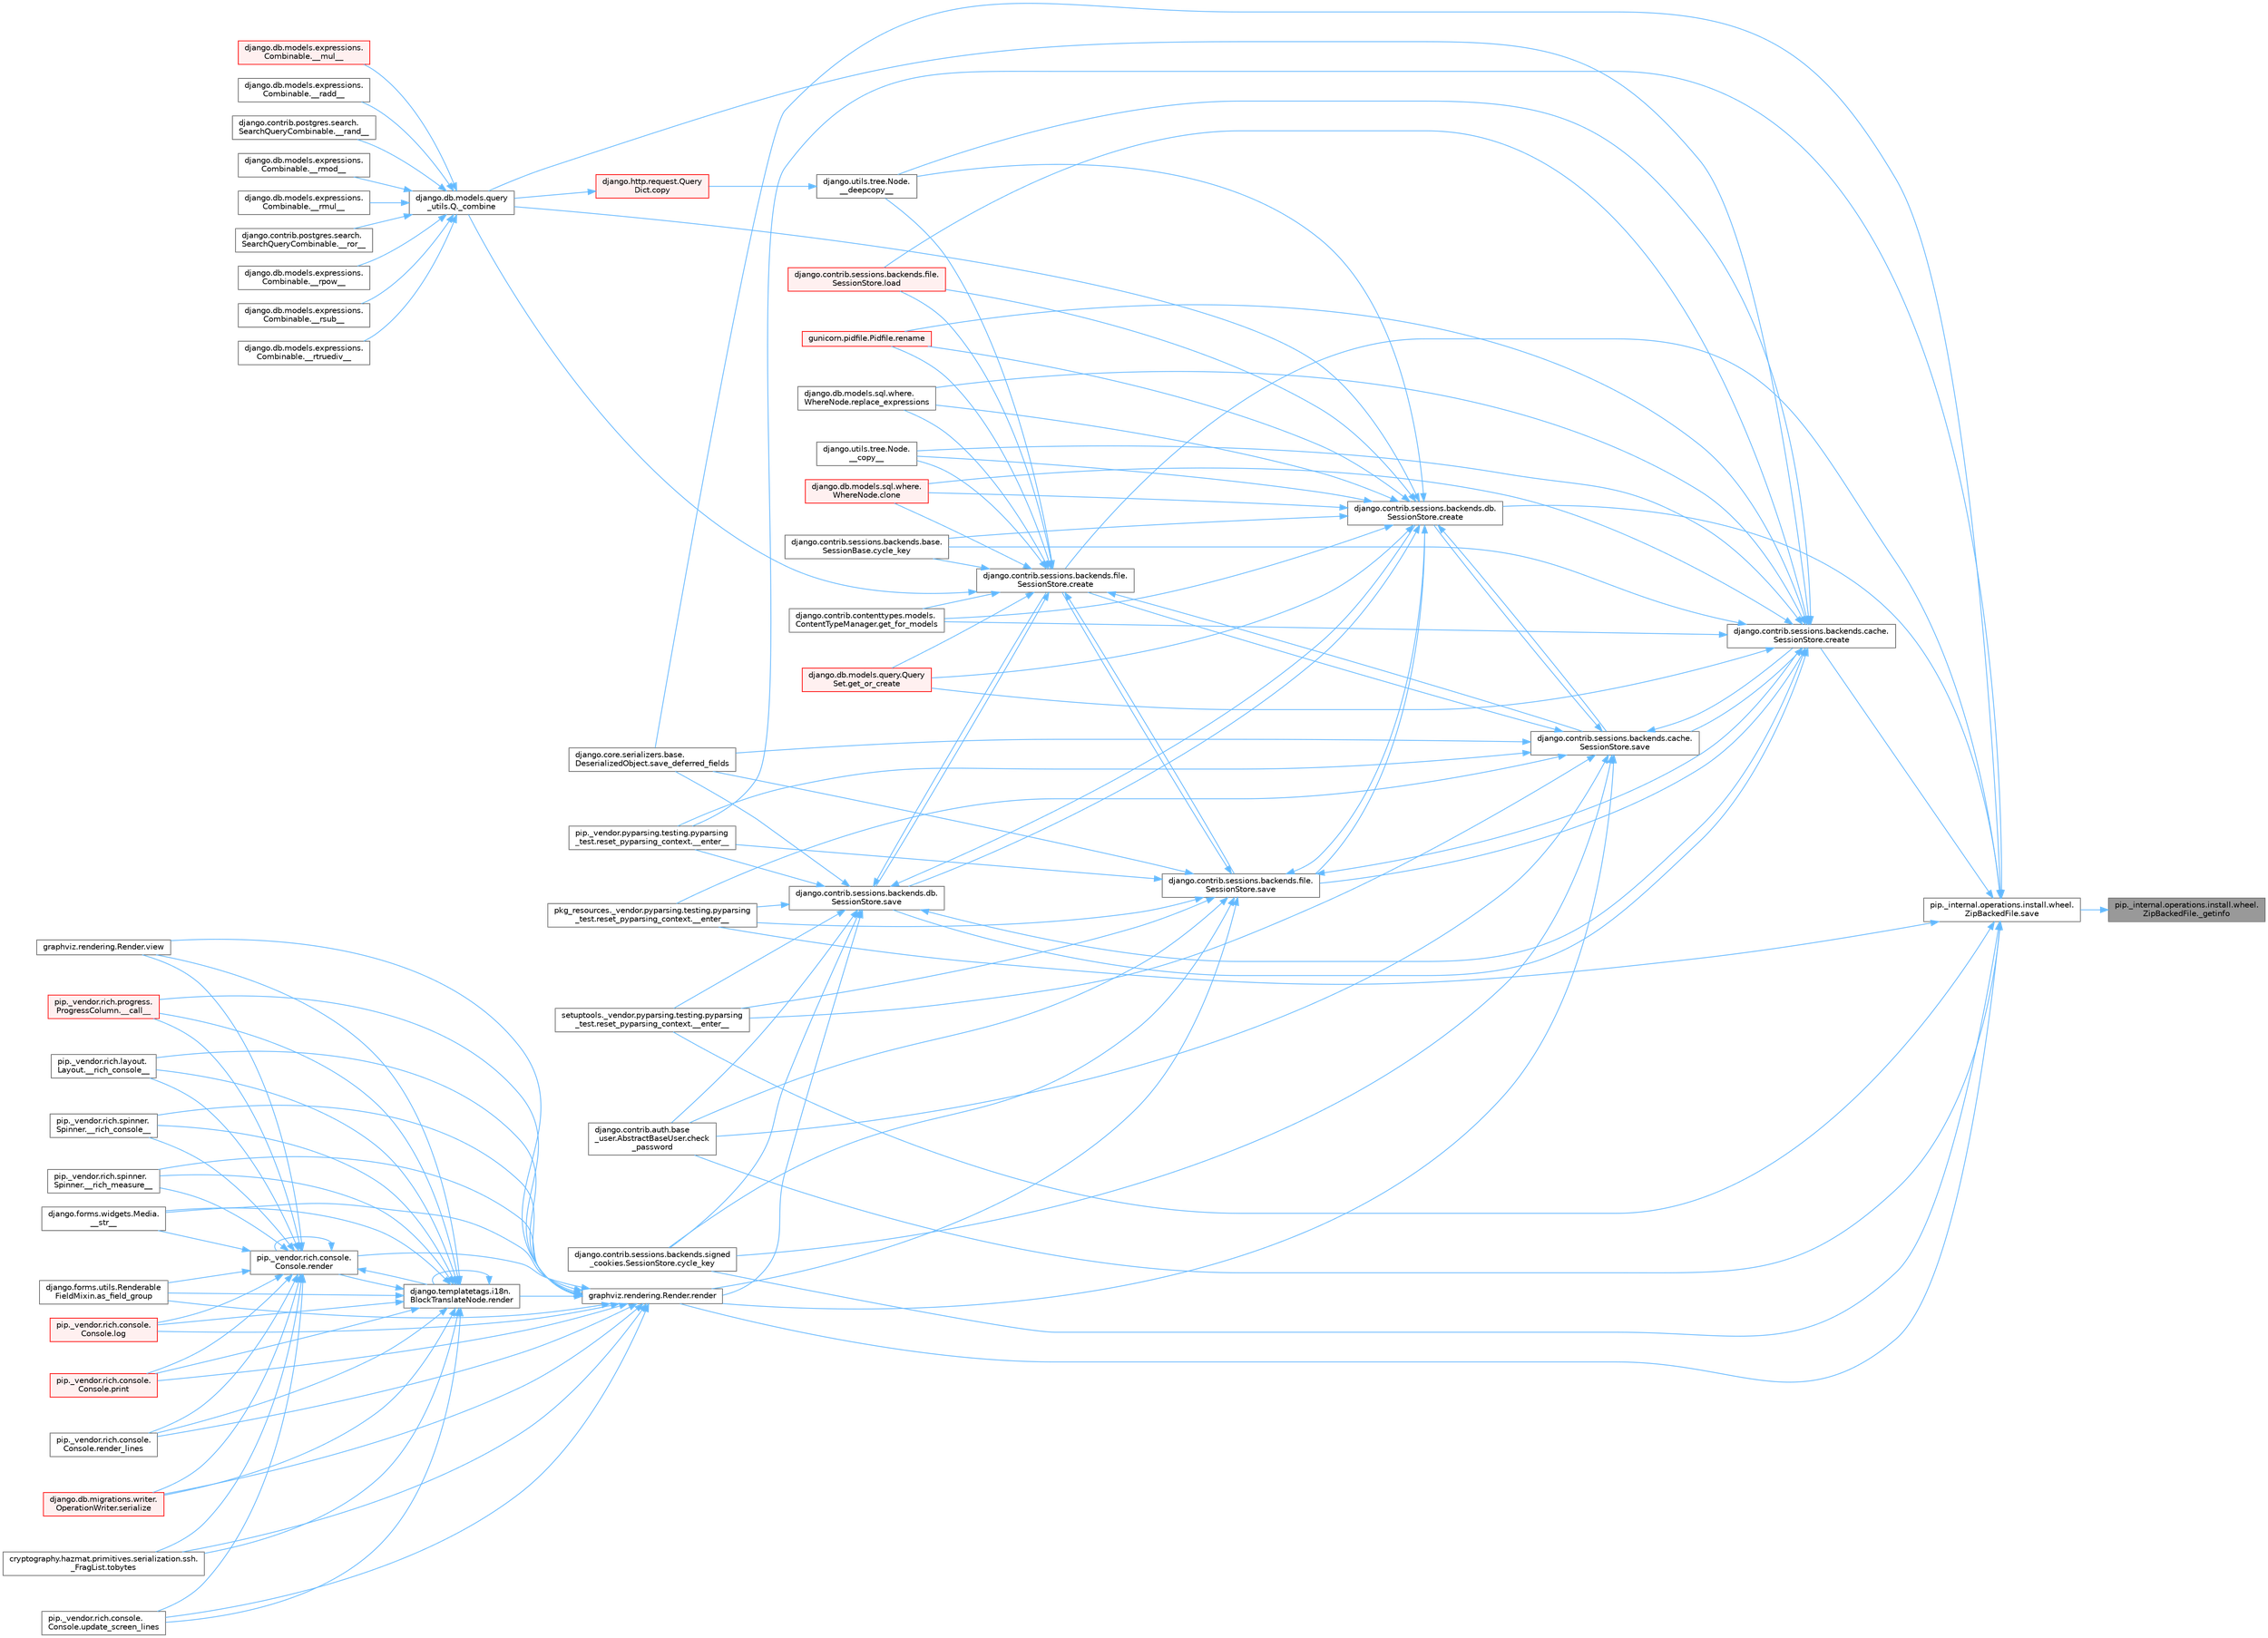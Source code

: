 digraph "pip._internal.operations.install.wheel.ZipBackedFile._getinfo"
{
 // LATEX_PDF_SIZE
  bgcolor="transparent";
  edge [fontname=Helvetica,fontsize=10,labelfontname=Helvetica,labelfontsize=10];
  node [fontname=Helvetica,fontsize=10,shape=box,height=0.2,width=0.4];
  rankdir="RL";
  Node1 [id="Node000001",label="pip._internal.operations.install.wheel.\lZipBackedFile._getinfo",height=0.2,width=0.4,color="gray40", fillcolor="grey60", style="filled", fontcolor="black",tooltip=" "];
  Node1 -> Node2 [id="edge1_Node000001_Node000002",dir="back",color="steelblue1",style="solid",tooltip=" "];
  Node2 [id="Node000002",label="pip._internal.operations.install.wheel.\lZipBackedFile.save",height=0.2,width=0.4,color="grey40", fillcolor="white", style="filled",URL="$classpip_1_1__internal_1_1operations_1_1install_1_1wheel_1_1_zip_backed_file.html#afe91d1abf09d192195c826967517e2d2",tooltip=" "];
  Node2 -> Node3 [id="edge2_Node000002_Node000003",dir="back",color="steelblue1",style="solid",tooltip=" "];
  Node3 [id="Node000003",label="pip._vendor.pyparsing.testing.pyparsing\l_test.reset_pyparsing_context.__enter__",height=0.2,width=0.4,color="grey40", fillcolor="white", style="filled",URL="$classpip_1_1__vendor_1_1pyparsing_1_1testing_1_1pyparsing__test_1_1reset__pyparsing__context.html#a3d39d97a0d95a9b46c987e6dff52b7c0",tooltip=" "];
  Node2 -> Node4 [id="edge3_Node000002_Node000004",dir="back",color="steelblue1",style="solid",tooltip=" "];
  Node4 [id="Node000004",label="pkg_resources._vendor.pyparsing.testing.pyparsing\l_test.reset_pyparsing_context.__enter__",height=0.2,width=0.4,color="grey40", fillcolor="white", style="filled",URL="$classpkg__resources_1_1__vendor_1_1pyparsing_1_1testing_1_1pyparsing__test_1_1reset__pyparsing__context.html#a8d8360c033ccc7296fb9323a07cdeb25",tooltip=" "];
  Node2 -> Node5 [id="edge4_Node000002_Node000005",dir="back",color="steelblue1",style="solid",tooltip=" "];
  Node5 [id="Node000005",label="setuptools._vendor.pyparsing.testing.pyparsing\l_test.reset_pyparsing_context.__enter__",height=0.2,width=0.4,color="grey40", fillcolor="white", style="filled",URL="$classsetuptools_1_1__vendor_1_1pyparsing_1_1testing_1_1pyparsing__test_1_1reset__pyparsing__context.html#a436e2ea8355c86505c8cfdae81714c7c",tooltip=" "];
  Node2 -> Node6 [id="edge5_Node000002_Node000006",dir="back",color="steelblue1",style="solid",tooltip=" "];
  Node6 [id="Node000006",label="django.contrib.auth.base\l_user.AbstractBaseUser.check\l_password",height=0.2,width=0.4,color="grey40", fillcolor="white", style="filled",URL="$classdjango_1_1contrib_1_1auth_1_1base__user_1_1_abstract_base_user.html#aaa9bb7fa5353bc1917dbd7f87b63321a",tooltip=" "];
  Node2 -> Node7 [id="edge6_Node000002_Node000007",dir="back",color="steelblue1",style="solid",tooltip=" "];
  Node7 [id="Node000007",label="django.contrib.sessions.backends.cache.\lSessionStore.create",height=0.2,width=0.4,color="grey40", fillcolor="white", style="filled",URL="$classdjango_1_1contrib_1_1sessions_1_1backends_1_1cache_1_1_session_store.html#a38c9efbdb5115fd1820ae198b767c39c",tooltip=" "];
  Node7 -> Node8 [id="edge7_Node000007_Node000008",dir="back",color="steelblue1",style="solid",tooltip=" "];
  Node8 [id="Node000008",label="django.utils.tree.Node.\l__copy__",height=0.2,width=0.4,color="grey40", fillcolor="white", style="filled",URL="$classdjango_1_1utils_1_1tree_1_1_node.html#abae878f6b4500b8b241c23d8fac46e63",tooltip=" "];
  Node7 -> Node9 [id="edge8_Node000007_Node000009",dir="back",color="steelblue1",style="solid",tooltip=" "];
  Node9 [id="Node000009",label="django.utils.tree.Node.\l__deepcopy__",height=0.2,width=0.4,color="grey40", fillcolor="white", style="filled",URL="$classdjango_1_1utils_1_1tree_1_1_node.html#a38840c46ded3963808edbeec90765d6b",tooltip=" "];
  Node9 -> Node10 [id="edge9_Node000009_Node000010",dir="back",color="steelblue1",style="solid",tooltip=" "];
  Node10 [id="Node000010",label="django.http.request.Query\lDict.copy",height=0.2,width=0.4,color="red", fillcolor="#FFF0F0", style="filled",URL="$classdjango_1_1http_1_1request_1_1_query_dict.html#ada9e4956e62868c5587b9ffde7b358b5",tooltip=" "];
  Node10 -> Node152 [id="edge10_Node000010_Node000152",dir="back",color="steelblue1",style="solid",tooltip=" "];
  Node152 [id="Node000152",label="django.db.models.query\l_utils.Q._combine",height=0.2,width=0.4,color="grey40", fillcolor="white", style="filled",URL="$classdjango_1_1db_1_1models_1_1query__utils_1_1_q.html#ade621b98231b73615e1aa3a726560c55",tooltip=" "];
  Node152 -> Node153 [id="edge11_Node000152_Node000153",dir="back",color="steelblue1",style="solid",tooltip=" "];
  Node153 [id="Node000153",label="django.db.models.expressions.\lCombinable.__mul__",height=0.2,width=0.4,color="red", fillcolor="#FFF0F0", style="filled",URL="$classdjango_1_1db_1_1models_1_1expressions_1_1_combinable.html#a18670e03ec4b2fc0eafb0782602b72ec",tooltip=" "];
  Node152 -> Node157 [id="edge12_Node000152_Node000157",dir="back",color="steelblue1",style="solid",tooltip=" "];
  Node157 [id="Node000157",label="django.db.models.expressions.\lCombinable.__radd__",height=0.2,width=0.4,color="grey40", fillcolor="white", style="filled",URL="$classdjango_1_1db_1_1models_1_1expressions_1_1_combinable.html#a4872efab02abfbe2d20977469210ce25",tooltip=" "];
  Node152 -> Node158 [id="edge13_Node000152_Node000158",dir="back",color="steelblue1",style="solid",tooltip=" "];
  Node158 [id="Node000158",label="django.contrib.postgres.search.\lSearchQueryCombinable.__rand__",height=0.2,width=0.4,color="grey40", fillcolor="white", style="filled",URL="$classdjango_1_1contrib_1_1postgres_1_1search_1_1_search_query_combinable.html#a3d51899b7ac9564232b005aa65bec114",tooltip=" "];
  Node152 -> Node159 [id="edge14_Node000152_Node000159",dir="back",color="steelblue1",style="solid",tooltip=" "];
  Node159 [id="Node000159",label="django.db.models.expressions.\lCombinable.__rmod__",height=0.2,width=0.4,color="grey40", fillcolor="white", style="filled",URL="$classdjango_1_1db_1_1models_1_1expressions_1_1_combinable.html#ad32e5e96bab77dd57e3337a156c5de39",tooltip=" "];
  Node152 -> Node160 [id="edge15_Node000152_Node000160",dir="back",color="steelblue1",style="solid",tooltip=" "];
  Node160 [id="Node000160",label="django.db.models.expressions.\lCombinable.__rmul__",height=0.2,width=0.4,color="grey40", fillcolor="white", style="filled",URL="$classdjango_1_1db_1_1models_1_1expressions_1_1_combinable.html#adfde700eec6b9ea280e9fec3e202acab",tooltip=" "];
  Node152 -> Node161 [id="edge16_Node000152_Node000161",dir="back",color="steelblue1",style="solid",tooltip=" "];
  Node161 [id="Node000161",label="django.contrib.postgres.search.\lSearchQueryCombinable.__ror__",height=0.2,width=0.4,color="grey40", fillcolor="white", style="filled",URL="$classdjango_1_1contrib_1_1postgres_1_1search_1_1_search_query_combinable.html#ac5984f052629ae58cd73a90c852fe22c",tooltip=" "];
  Node152 -> Node162 [id="edge17_Node000152_Node000162",dir="back",color="steelblue1",style="solid",tooltip=" "];
  Node162 [id="Node000162",label="django.db.models.expressions.\lCombinable.__rpow__",height=0.2,width=0.4,color="grey40", fillcolor="white", style="filled",URL="$classdjango_1_1db_1_1models_1_1expressions_1_1_combinable.html#a1847c8db3c40340a723f6bf51ebadf89",tooltip=" "];
  Node152 -> Node163 [id="edge18_Node000152_Node000163",dir="back",color="steelblue1",style="solid",tooltip=" "];
  Node163 [id="Node000163",label="django.db.models.expressions.\lCombinable.__rsub__",height=0.2,width=0.4,color="grey40", fillcolor="white", style="filled",URL="$classdjango_1_1db_1_1models_1_1expressions_1_1_combinable.html#af906f43306d94cf530387eecce802a81",tooltip=" "];
  Node152 -> Node164 [id="edge19_Node000152_Node000164",dir="back",color="steelblue1",style="solid",tooltip=" "];
  Node164 [id="Node000164",label="django.db.models.expressions.\lCombinable.__rtruediv__",height=0.2,width=0.4,color="grey40", fillcolor="white", style="filled",URL="$classdjango_1_1db_1_1models_1_1expressions_1_1_combinable.html#aff897a2f7f103240839b7da073e9fe1a",tooltip=" "];
  Node7 -> Node152 [id="edge20_Node000007_Node000152",dir="back",color="steelblue1",style="solid",tooltip=" "];
  Node7 -> Node300 [id="edge21_Node000007_Node000300",dir="back",color="steelblue1",style="solid",tooltip=" "];
  Node300 [id="Node000300",label="django.db.models.sql.where.\lWhereNode.clone",height=0.2,width=0.4,color="red", fillcolor="#FFF0F0", style="filled",URL="$classdjango_1_1db_1_1models_1_1sql_1_1where_1_1_where_node.html#a0faff63950b774ce4ad391ea1f6b6d2c",tooltip=" "];
  Node7 -> Node30 [id="edge22_Node000007_Node000030",dir="back",color="steelblue1",style="solid",tooltip=" "];
  Node30 [id="Node000030",label="django.contrib.sessions.backends.base.\lSessionBase.cycle_key",height=0.2,width=0.4,color="grey40", fillcolor="white", style="filled",URL="$classdjango_1_1contrib_1_1sessions_1_1backends_1_1base_1_1_session_base.html#a6955e9bebe4e5b7d463bccfcf9181016",tooltip=" "];
  Node7 -> Node334 [id="edge23_Node000007_Node000334",dir="back",color="steelblue1",style="solid",tooltip=" "];
  Node334 [id="Node000334",label="django.contrib.contenttypes.models.\lContentTypeManager.get_for_models",height=0.2,width=0.4,color="grey40", fillcolor="white", style="filled",URL="$classdjango_1_1contrib_1_1contenttypes_1_1models_1_1_content_type_manager.html#a541a2e215680799739b6f8c1b19ddda4",tooltip=" "];
  Node7 -> Node335 [id="edge24_Node000007_Node000335",dir="back",color="steelblue1",style="solid",tooltip=" "];
  Node335 [id="Node000335",label="django.db.models.query.Query\lSet.get_or_create",height=0.2,width=0.4,color="red", fillcolor="#FFF0F0", style="filled",URL="$classdjango_1_1db_1_1models_1_1query_1_1_query_set.html#a0f727927ec4d1b9f3087b831cc911c59",tooltip=" "];
  Node7 -> Node317 [id="edge25_Node000007_Node000317",dir="back",color="steelblue1",style="solid",tooltip=" "];
  Node317 [id="Node000317",label="django.contrib.sessions.backends.file.\lSessionStore.load",height=0.2,width=0.4,color="red", fillcolor="#FFF0F0", style="filled",URL="$classdjango_1_1contrib_1_1sessions_1_1backends_1_1file_1_1_session_store.html#a408fa63512306fbaa7bbb62742f0295f",tooltip=" "];
  Node7 -> Node337 [id="edge26_Node000007_Node000337",dir="back",color="steelblue1",style="solid",tooltip=" "];
  Node337 [id="Node000337",label="gunicorn.pidfile.Pidfile.rename",height=0.2,width=0.4,color="red", fillcolor="#FFF0F0", style="filled",URL="$classgunicorn_1_1pidfile_1_1_pidfile.html#af03623bf56b92f594700ba5e5f25bc76",tooltip=" "];
  Node7 -> Node339 [id="edge27_Node000007_Node000339",dir="back",color="steelblue1",style="solid",tooltip=" "];
  Node339 [id="Node000339",label="django.db.models.sql.where.\lWhereNode.replace_expressions",height=0.2,width=0.4,color="grey40", fillcolor="white", style="filled",URL="$classdjango_1_1db_1_1models_1_1sql_1_1where_1_1_where_node.html#a1cc3580a7f4a51605b52ae4a9653b3ac",tooltip=" "];
  Node7 -> Node340 [id="edge28_Node000007_Node000340",dir="back",color="steelblue1",style="solid",tooltip=" "];
  Node340 [id="Node000340",label="django.contrib.sessions.backends.cache.\lSessionStore.save",height=0.2,width=0.4,color="grey40", fillcolor="white", style="filled",URL="$classdjango_1_1contrib_1_1sessions_1_1backends_1_1cache_1_1_session_store.html#a67e81d959c24e3a84b1e755a9a861c53",tooltip=" "];
  Node340 -> Node3 [id="edge29_Node000340_Node000003",dir="back",color="steelblue1",style="solid",tooltip=" "];
  Node340 -> Node4 [id="edge30_Node000340_Node000004",dir="back",color="steelblue1",style="solid",tooltip=" "];
  Node340 -> Node5 [id="edge31_Node000340_Node000005",dir="back",color="steelblue1",style="solid",tooltip=" "];
  Node340 -> Node6 [id="edge32_Node000340_Node000006",dir="back",color="steelblue1",style="solid",tooltip=" "];
  Node340 -> Node7 [id="edge33_Node000340_Node000007",dir="back",color="steelblue1",style="solid",tooltip=" "];
  Node340 -> Node299 [id="edge34_Node000340_Node000299",dir="back",color="steelblue1",style="solid",tooltip=" "];
  Node299 [id="Node000299",label="django.contrib.sessions.backends.db.\lSessionStore.create",height=0.2,width=0.4,color="grey40", fillcolor="white", style="filled",URL="$classdjango_1_1contrib_1_1sessions_1_1backends_1_1db_1_1_session_store.html#a4a98c0168c61e75be58e279660aa6ce4",tooltip=" "];
  Node299 -> Node8 [id="edge35_Node000299_Node000008",dir="back",color="steelblue1",style="solid",tooltip=" "];
  Node299 -> Node9 [id="edge36_Node000299_Node000009",dir="back",color="steelblue1",style="solid",tooltip=" "];
  Node299 -> Node152 [id="edge37_Node000299_Node000152",dir="back",color="steelblue1",style="solid",tooltip=" "];
  Node299 -> Node300 [id="edge38_Node000299_Node000300",dir="back",color="steelblue1",style="solid",tooltip=" "];
  Node299 -> Node30 [id="edge39_Node000299_Node000030",dir="back",color="steelblue1",style="solid",tooltip=" "];
  Node299 -> Node334 [id="edge40_Node000299_Node000334",dir="back",color="steelblue1",style="solid",tooltip=" "];
  Node299 -> Node335 [id="edge41_Node000299_Node000335",dir="back",color="steelblue1",style="solid",tooltip=" "];
  Node299 -> Node317 [id="edge42_Node000299_Node000317",dir="back",color="steelblue1",style="solid",tooltip=" "];
  Node299 -> Node337 [id="edge43_Node000299_Node000337",dir="back",color="steelblue1",style="solid",tooltip=" "];
  Node299 -> Node339 [id="edge44_Node000299_Node000339",dir="back",color="steelblue1",style="solid",tooltip=" "];
  Node299 -> Node340 [id="edge45_Node000299_Node000340",dir="back",color="steelblue1",style="solid",tooltip=" "];
  Node299 -> Node298 [id="edge46_Node000299_Node000298",dir="back",color="steelblue1",style="solid",tooltip=" "];
  Node298 [id="Node000298",label="django.contrib.sessions.backends.db.\lSessionStore.save",height=0.2,width=0.4,color="grey40", fillcolor="white", style="filled",URL="$classdjango_1_1contrib_1_1sessions_1_1backends_1_1db_1_1_session_store.html#a68a6b4f159bd3dc969ec80b34c1622af",tooltip=" "];
  Node298 -> Node3 [id="edge47_Node000298_Node000003",dir="back",color="steelblue1",style="solid",tooltip=" "];
  Node298 -> Node4 [id="edge48_Node000298_Node000004",dir="back",color="steelblue1",style="solid",tooltip=" "];
  Node298 -> Node5 [id="edge49_Node000298_Node000005",dir="back",color="steelblue1",style="solid",tooltip=" "];
  Node298 -> Node6 [id="edge50_Node000298_Node000006",dir="back",color="steelblue1",style="solid",tooltip=" "];
  Node298 -> Node7 [id="edge51_Node000298_Node000007",dir="back",color="steelblue1",style="solid",tooltip=" "];
  Node298 -> Node299 [id="edge52_Node000298_Node000299",dir="back",color="steelblue1",style="solid",tooltip=" "];
  Node298 -> Node333 [id="edge53_Node000298_Node000333",dir="back",color="steelblue1",style="solid",tooltip=" "];
  Node333 [id="Node000333",label="django.contrib.sessions.backends.file.\lSessionStore.create",height=0.2,width=0.4,color="grey40", fillcolor="white", style="filled",URL="$classdjango_1_1contrib_1_1sessions_1_1backends_1_1file_1_1_session_store.html#a6624db6a37dfff490f837047e0a60dda",tooltip=" "];
  Node333 -> Node8 [id="edge54_Node000333_Node000008",dir="back",color="steelblue1",style="solid",tooltip=" "];
  Node333 -> Node9 [id="edge55_Node000333_Node000009",dir="back",color="steelblue1",style="solid",tooltip=" "];
  Node333 -> Node152 [id="edge56_Node000333_Node000152",dir="back",color="steelblue1",style="solid",tooltip=" "];
  Node333 -> Node300 [id="edge57_Node000333_Node000300",dir="back",color="steelblue1",style="solid",tooltip=" "];
  Node333 -> Node30 [id="edge58_Node000333_Node000030",dir="back",color="steelblue1",style="solid",tooltip=" "];
  Node333 -> Node334 [id="edge59_Node000333_Node000334",dir="back",color="steelblue1",style="solid",tooltip=" "];
  Node333 -> Node335 [id="edge60_Node000333_Node000335",dir="back",color="steelblue1",style="solid",tooltip=" "];
  Node333 -> Node317 [id="edge61_Node000333_Node000317",dir="back",color="steelblue1",style="solid",tooltip=" "];
  Node333 -> Node337 [id="edge62_Node000333_Node000337",dir="back",color="steelblue1",style="solid",tooltip=" "];
  Node333 -> Node339 [id="edge63_Node000333_Node000339",dir="back",color="steelblue1",style="solid",tooltip=" "];
  Node333 -> Node340 [id="edge64_Node000333_Node000340",dir="back",color="steelblue1",style="solid",tooltip=" "];
  Node333 -> Node298 [id="edge65_Node000333_Node000298",dir="back",color="steelblue1",style="solid",tooltip=" "];
  Node333 -> Node1129 [id="edge66_Node000333_Node001129",dir="back",color="steelblue1",style="solid",tooltip=" "];
  Node1129 [id="Node001129",label="django.contrib.sessions.backends.file.\lSessionStore.save",height=0.2,width=0.4,color="grey40", fillcolor="white", style="filled",URL="$classdjango_1_1contrib_1_1sessions_1_1backends_1_1file_1_1_session_store.html#af170f9c112376eb1627509287bf9620f",tooltip=" "];
  Node1129 -> Node3 [id="edge67_Node001129_Node000003",dir="back",color="steelblue1",style="solid",tooltip=" "];
  Node1129 -> Node4 [id="edge68_Node001129_Node000004",dir="back",color="steelblue1",style="solid",tooltip=" "];
  Node1129 -> Node5 [id="edge69_Node001129_Node000005",dir="back",color="steelblue1",style="solid",tooltip=" "];
  Node1129 -> Node6 [id="edge70_Node001129_Node000006",dir="back",color="steelblue1",style="solid",tooltip=" "];
  Node1129 -> Node7 [id="edge71_Node001129_Node000007",dir="back",color="steelblue1",style="solid",tooltip=" "];
  Node1129 -> Node299 [id="edge72_Node001129_Node000299",dir="back",color="steelblue1",style="solid",tooltip=" "];
  Node1129 -> Node333 [id="edge73_Node001129_Node000333",dir="back",color="steelblue1",style="solid",tooltip=" "];
  Node1129 -> Node341 [id="edge74_Node001129_Node000341",dir="back",color="steelblue1",style="solid",tooltip=" "];
  Node341 [id="Node000341",label="django.contrib.sessions.backends.signed\l_cookies.SessionStore.cycle_key",height=0.2,width=0.4,color="grey40", fillcolor="white", style="filled",URL="$classdjango_1_1contrib_1_1sessions_1_1backends_1_1signed__cookies_1_1_session_store.html#abf8e71313b847459c30f19e691c25a93",tooltip=" "];
  Node1129 -> Node342 [id="edge75_Node001129_Node000342",dir="back",color="steelblue1",style="solid",tooltip=" "];
  Node342 [id="Node000342",label="graphviz.rendering.Render.render",height=0.2,width=0.4,color="grey40", fillcolor="white", style="filled",URL="$classgraphviz_1_1rendering_1_1_render.html#a0249d6538d64a6b59b1bed64d4636456",tooltip=" "];
  Node342 -> Node343 [id="edge76_Node000342_Node000343",dir="back",color="steelblue1",style="solid",tooltip=" "];
  Node343 [id="Node000343",label="pip._vendor.rich.progress.\lProgressColumn.__call__",height=0.2,width=0.4,color="red", fillcolor="#FFF0F0", style="filled",URL="$classpip_1_1__vendor_1_1rich_1_1progress_1_1_progress_column.html#ae0c399be74222f949edb0fa5324cf6ea",tooltip=" "];
  Node342 -> Node344 [id="edge77_Node000342_Node000344",dir="back",color="steelblue1",style="solid",tooltip=" "];
  Node344 [id="Node000344",label="pip._vendor.rich.layout.\lLayout.__rich_console__",height=0.2,width=0.4,color="grey40", fillcolor="white", style="filled",URL="$classpip_1_1__vendor_1_1rich_1_1layout_1_1_layout.html#ac39cb3d17d2b0324ee1b0dada41a3ebd",tooltip=" "];
  Node342 -> Node345 [id="edge78_Node000342_Node000345",dir="back",color="steelblue1",style="solid",tooltip=" "];
  Node345 [id="Node000345",label="pip._vendor.rich.spinner.\lSpinner.__rich_console__",height=0.2,width=0.4,color="grey40", fillcolor="white", style="filled",URL="$classpip_1_1__vendor_1_1rich_1_1spinner_1_1_spinner.html#a6883d8dced19ac48d4dfc74f776357fd",tooltip=" "];
  Node342 -> Node346 [id="edge79_Node000342_Node000346",dir="back",color="steelblue1",style="solid",tooltip=" "];
  Node346 [id="Node000346",label="pip._vendor.rich.spinner.\lSpinner.__rich_measure__",height=0.2,width=0.4,color="grey40", fillcolor="white", style="filled",URL="$classpip_1_1__vendor_1_1rich_1_1spinner_1_1_spinner.html#a89745682c823c44a31bae8e8d07869f5",tooltip=" "];
  Node342 -> Node347 [id="edge80_Node000342_Node000347",dir="back",color="steelblue1",style="solid",tooltip=" "];
  Node347 [id="Node000347",label="django.forms.widgets.Media.\l__str__",height=0.2,width=0.4,color="grey40", fillcolor="white", style="filled",URL="$classdjango_1_1forms_1_1widgets_1_1_media.html#ae1651710548a7d9f14f036d035012d21",tooltip=" "];
  Node342 -> Node348 [id="edge81_Node000342_Node000348",dir="back",color="steelblue1",style="solid",tooltip=" "];
  Node348 [id="Node000348",label="django.forms.utils.Renderable\lFieldMixin.as_field_group",height=0.2,width=0.4,color="grey40", fillcolor="white", style="filled",URL="$classdjango_1_1forms_1_1utils_1_1_renderable_field_mixin.html#a1e9a1b4f790ea694431554267fd5d74c",tooltip=" "];
  Node342 -> Node349 [id="edge82_Node000342_Node000349",dir="back",color="steelblue1",style="solid",tooltip=" "];
  Node349 [id="Node000349",label="pip._vendor.rich.console.\lConsole.log",height=0.2,width=0.4,color="red", fillcolor="#FFF0F0", style="filled",URL="$classpip_1_1__vendor_1_1rich_1_1console_1_1_console.html#af9c77e39f9413fc2b134c60cfa23b0f1",tooltip=" "];
  Node342 -> Node472 [id="edge83_Node000342_Node000472",dir="back",color="steelblue1",style="solid",tooltip=" "];
  Node472 [id="Node000472",label="pip._vendor.rich.console.\lConsole.print",height=0.2,width=0.4,color="red", fillcolor="#FFF0F0", style="filled",URL="$classpip_1_1__vendor_1_1rich_1_1console_1_1_console.html#af954370cdbb49236b597f2c11064549d",tooltip=" "];
  Node342 -> Node863 [id="edge84_Node000342_Node000863",dir="back",color="steelblue1",style="solid",tooltip=" "];
  Node863 [id="Node000863",label="django.templatetags.i18n.\lBlockTranslateNode.render",height=0.2,width=0.4,color="grey40", fillcolor="white", style="filled",URL="$classdjango_1_1templatetags_1_1i18n_1_1_block_translate_node.html#aaf05bebfd02c1c4b676387ada0357832",tooltip=" "];
  Node863 -> Node343 [id="edge85_Node000863_Node000343",dir="back",color="steelblue1",style="solid",tooltip=" "];
  Node863 -> Node344 [id="edge86_Node000863_Node000344",dir="back",color="steelblue1",style="solid",tooltip=" "];
  Node863 -> Node345 [id="edge87_Node000863_Node000345",dir="back",color="steelblue1",style="solid",tooltip=" "];
  Node863 -> Node346 [id="edge88_Node000863_Node000346",dir="back",color="steelblue1",style="solid",tooltip=" "];
  Node863 -> Node347 [id="edge89_Node000863_Node000347",dir="back",color="steelblue1",style="solid",tooltip=" "];
  Node863 -> Node348 [id="edge90_Node000863_Node000348",dir="back",color="steelblue1",style="solid",tooltip=" "];
  Node863 -> Node349 [id="edge91_Node000863_Node000349",dir="back",color="steelblue1",style="solid",tooltip=" "];
  Node863 -> Node472 [id="edge92_Node000863_Node000472",dir="back",color="steelblue1",style="solid",tooltip=" "];
  Node863 -> Node863 [id="edge93_Node000863_Node000863",dir="back",color="steelblue1",style="solid",tooltip=" "];
  Node863 -> Node864 [id="edge94_Node000863_Node000864",dir="back",color="steelblue1",style="solid",tooltip=" "];
  Node864 [id="Node000864",label="pip._vendor.rich.console.\lConsole.render",height=0.2,width=0.4,color="grey40", fillcolor="white", style="filled",URL="$classpip_1_1__vendor_1_1rich_1_1console_1_1_console.html#a9551b8254c573105adde80622393a938",tooltip=" "];
  Node864 -> Node343 [id="edge95_Node000864_Node000343",dir="back",color="steelblue1",style="solid",tooltip=" "];
  Node864 -> Node344 [id="edge96_Node000864_Node000344",dir="back",color="steelblue1",style="solid",tooltip=" "];
  Node864 -> Node345 [id="edge97_Node000864_Node000345",dir="back",color="steelblue1",style="solid",tooltip=" "];
  Node864 -> Node346 [id="edge98_Node000864_Node000346",dir="back",color="steelblue1",style="solid",tooltip=" "];
  Node864 -> Node347 [id="edge99_Node000864_Node000347",dir="back",color="steelblue1",style="solid",tooltip=" "];
  Node864 -> Node348 [id="edge100_Node000864_Node000348",dir="back",color="steelblue1",style="solid",tooltip=" "];
  Node864 -> Node349 [id="edge101_Node000864_Node000349",dir="back",color="steelblue1",style="solid",tooltip=" "];
  Node864 -> Node472 [id="edge102_Node000864_Node000472",dir="back",color="steelblue1",style="solid",tooltip=" "];
  Node864 -> Node863 [id="edge103_Node000864_Node000863",dir="back",color="steelblue1",style="solid",tooltip=" "];
  Node864 -> Node864 [id="edge104_Node000864_Node000864",dir="back",color="steelblue1",style="solid",tooltip=" "];
  Node864 -> Node865 [id="edge105_Node000864_Node000865",dir="back",color="steelblue1",style="solid",tooltip=" "];
  Node865 [id="Node000865",label="pip._vendor.rich.console.\lConsole.render_lines",height=0.2,width=0.4,color="grey40", fillcolor="white", style="filled",URL="$classpip_1_1__vendor_1_1rich_1_1console_1_1_console.html#a5818808a49db20c5bee6986425f96f14",tooltip=" "];
  Node864 -> Node866 [id="edge106_Node000864_Node000866",dir="back",color="steelblue1",style="solid",tooltip=" "];
  Node866 [id="Node000866",label="django.db.migrations.writer.\lOperationWriter.serialize",height=0.2,width=0.4,color="red", fillcolor="#FFF0F0", style="filled",URL="$classdjango_1_1db_1_1migrations_1_1writer_1_1_operation_writer.html#a866e8d13e1c54a35d74e9a6b0383b2f8",tooltip=" "];
  Node864 -> Node1209 [id="edge107_Node000864_Node001209",dir="back",color="steelblue1",style="solid",tooltip=" "];
  Node1209 [id="Node001209",label="cryptography.hazmat.primitives.serialization.ssh.\l_FragList.tobytes",height=0.2,width=0.4,color="grey40", fillcolor="white", style="filled",URL="$classcryptography_1_1hazmat_1_1primitives_1_1serialization_1_1ssh_1_1___frag_list.html#a195dd4e7c741624829a13af53fa3de38",tooltip=" "];
  Node864 -> Node1210 [id="edge108_Node000864_Node001210",dir="back",color="steelblue1",style="solid",tooltip=" "];
  Node1210 [id="Node001210",label="pip._vendor.rich.console.\lConsole.update_screen_lines",height=0.2,width=0.4,color="grey40", fillcolor="white", style="filled",URL="$classpip_1_1__vendor_1_1rich_1_1console_1_1_console.html#a21cfe5af86ec7533f23d45fe2969817e",tooltip=" "];
  Node864 -> Node1211 [id="edge109_Node000864_Node001211",dir="back",color="steelblue1",style="solid",tooltip=" "];
  Node1211 [id="Node001211",label="graphviz.rendering.Render.view",height=0.2,width=0.4,color="grey40", fillcolor="white", style="filled",URL="$classgraphviz_1_1rendering_1_1_render.html#a53169c422996b9a7e92b5580c13914e2",tooltip=" "];
  Node863 -> Node865 [id="edge110_Node000863_Node000865",dir="back",color="steelblue1",style="solid",tooltip=" "];
  Node863 -> Node866 [id="edge111_Node000863_Node000866",dir="back",color="steelblue1",style="solid",tooltip=" "];
  Node863 -> Node1209 [id="edge112_Node000863_Node001209",dir="back",color="steelblue1",style="solid",tooltip=" "];
  Node863 -> Node1210 [id="edge113_Node000863_Node001210",dir="back",color="steelblue1",style="solid",tooltip=" "];
  Node863 -> Node1211 [id="edge114_Node000863_Node001211",dir="back",color="steelblue1",style="solid",tooltip=" "];
  Node342 -> Node864 [id="edge115_Node000342_Node000864",dir="back",color="steelblue1",style="solid",tooltip=" "];
  Node342 -> Node865 [id="edge116_Node000342_Node000865",dir="back",color="steelblue1",style="solid",tooltip=" "];
  Node342 -> Node866 [id="edge117_Node000342_Node000866",dir="back",color="steelblue1",style="solid",tooltip=" "];
  Node342 -> Node1209 [id="edge118_Node000342_Node001209",dir="back",color="steelblue1",style="solid",tooltip=" "];
  Node342 -> Node1210 [id="edge119_Node000342_Node001210",dir="back",color="steelblue1",style="solid",tooltip=" "];
  Node342 -> Node1211 [id="edge120_Node000342_Node001211",dir="back",color="steelblue1",style="solid",tooltip=" "];
  Node1129 -> Node703 [id="edge121_Node001129_Node000703",dir="back",color="steelblue1",style="solid",tooltip=" "];
  Node703 [id="Node000703",label="django.core.serializers.base.\lDeserializedObject.save_deferred_fields",height=0.2,width=0.4,color="grey40", fillcolor="white", style="filled",URL="$classdjango_1_1core_1_1serializers_1_1base_1_1_deserialized_object.html#a2fd4269d14e2f58fda59335c79a582f5",tooltip=" "];
  Node298 -> Node341 [id="edge122_Node000298_Node000341",dir="back",color="steelblue1",style="solid",tooltip=" "];
  Node298 -> Node342 [id="edge123_Node000298_Node000342",dir="back",color="steelblue1",style="solid",tooltip=" "];
  Node298 -> Node703 [id="edge124_Node000298_Node000703",dir="back",color="steelblue1",style="solid",tooltip=" "];
  Node299 -> Node1129 [id="edge125_Node000299_Node001129",dir="back",color="steelblue1",style="solid",tooltip=" "];
  Node340 -> Node333 [id="edge126_Node000340_Node000333",dir="back",color="steelblue1",style="solid",tooltip=" "];
  Node340 -> Node341 [id="edge127_Node000340_Node000341",dir="back",color="steelblue1",style="solid",tooltip=" "];
  Node340 -> Node342 [id="edge128_Node000340_Node000342",dir="back",color="steelblue1",style="solid",tooltip=" "];
  Node340 -> Node703 [id="edge129_Node000340_Node000703",dir="back",color="steelblue1",style="solid",tooltip=" "];
  Node7 -> Node298 [id="edge130_Node000007_Node000298",dir="back",color="steelblue1",style="solid",tooltip=" "];
  Node7 -> Node1129 [id="edge131_Node000007_Node001129",dir="back",color="steelblue1",style="solid",tooltip=" "];
  Node2 -> Node299 [id="edge132_Node000002_Node000299",dir="back",color="steelblue1",style="solid",tooltip=" "];
  Node2 -> Node333 [id="edge133_Node000002_Node000333",dir="back",color="steelblue1",style="solid",tooltip=" "];
  Node2 -> Node341 [id="edge134_Node000002_Node000341",dir="back",color="steelblue1",style="solid",tooltip=" "];
  Node2 -> Node342 [id="edge135_Node000002_Node000342",dir="back",color="steelblue1",style="solid",tooltip=" "];
  Node2 -> Node703 [id="edge136_Node000002_Node000703",dir="back",color="steelblue1",style="solid",tooltip=" "];
}
